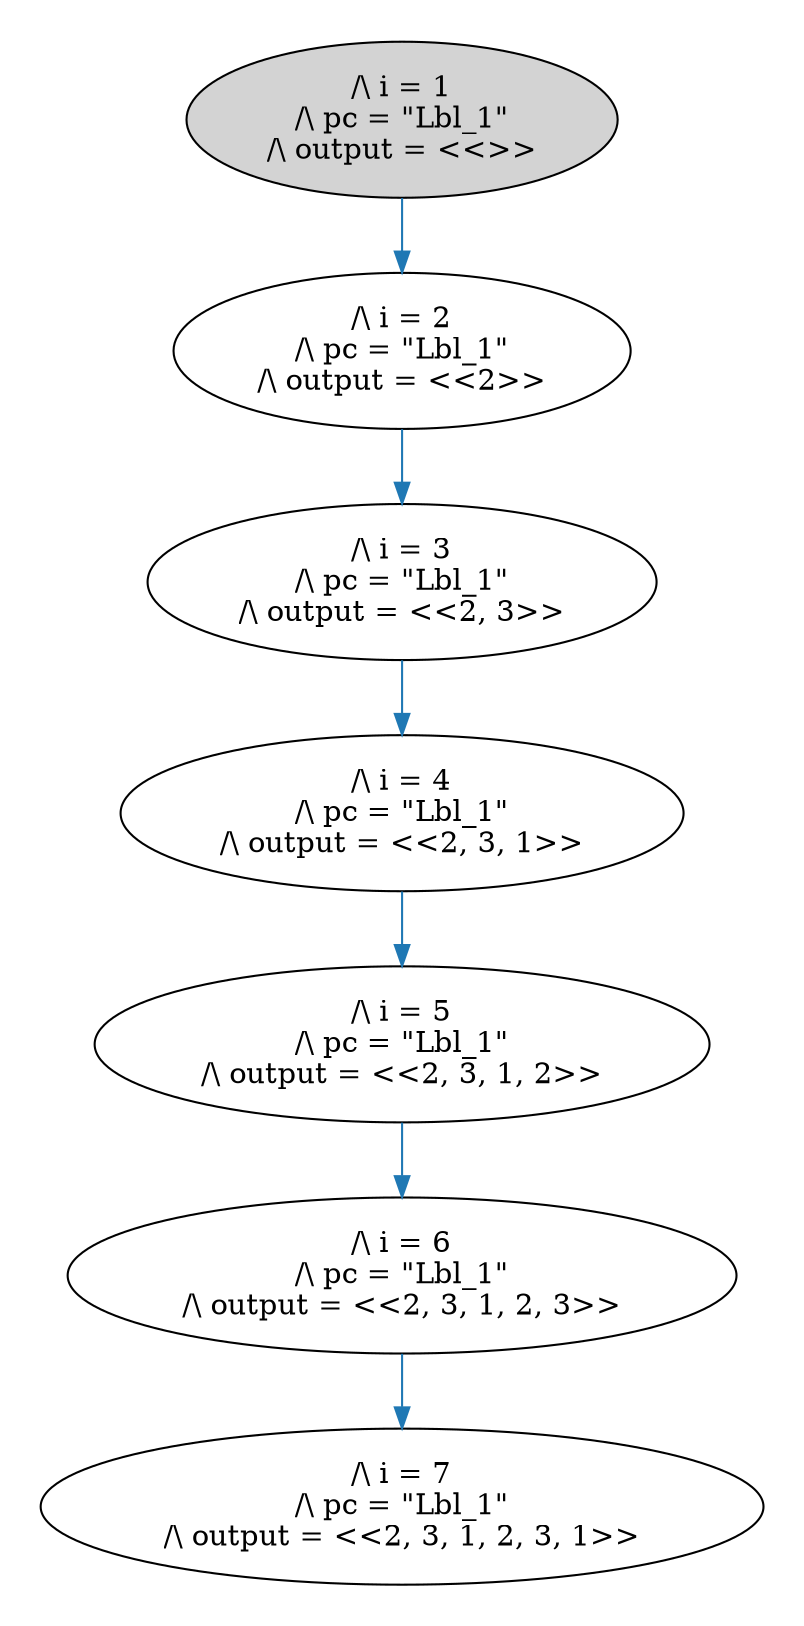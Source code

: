 strict digraph DiskGraph {
edge [colorscheme="paired12"]
nodesep=0.35;
subgraph cluster_graph {
color="white";
1949707446624686461 [label="/\\ i = 1\n/\\ pc = \"Lbl_1\"\n/\\ output = <<>>",style = filled]
1949707446624686461 -> -4499401372207262338 [label="",color="2",fontcolor="2"];
-4499401372207262338 [label="/\\ i = 2\n/\\ pc = \"Lbl_1\"\n/\\ output = <<2>>"];
-4499401372207262338 -> 6252740708472583677 [label="",color="2",fontcolor="2"];
6252740708472583677 [label="/\\ i = 3\n/\\ pc = \"Lbl_1\"\n/\\ output = <<2, 3>>"];
6252740708472583677 -> 7397687699874301652 [label="",color="2",fontcolor="2"];
7397687699874301652 [label="/\\ i = 4\n/\\ pc = \"Lbl_1\"\n/\\ output = <<2, 3, 1>>"];
7397687699874301652 -> 856316213096653722 [label="",color="2",fontcolor="2"];
856316213096653722 [label="/\\ i = 5\n/\\ pc = \"Lbl_1\"\n/\\ output = <<2, 3, 1, 2>>"];
856316213096653722 -> -6954459547562009747 [label="",color="2",fontcolor="2"];
-6954459547562009747 [label="/\\ i = 6\n/\\ pc = \"Lbl_1\"\n/\\ output = <<2, 3, 1, 2, 3>>"];
-6954459547562009747 -> 4609312763119168248 [label="",color="2",fontcolor="2"];
4609312763119168248 [label="/\\ i = 7\n/\\ pc = \"Lbl_1\"\n/\\ output = <<2, 3, 1, 2, 3, 1>>"];
{rank = same; 1949707446624686461;}
{rank = same; -4499401372207262338;}
{rank = same; 6252740708472583677;}
{rank = same; 7397687699874301652;}
{rank = same; 856316213096653722;}
{rank = same; -6954459547562009747;}
}
}